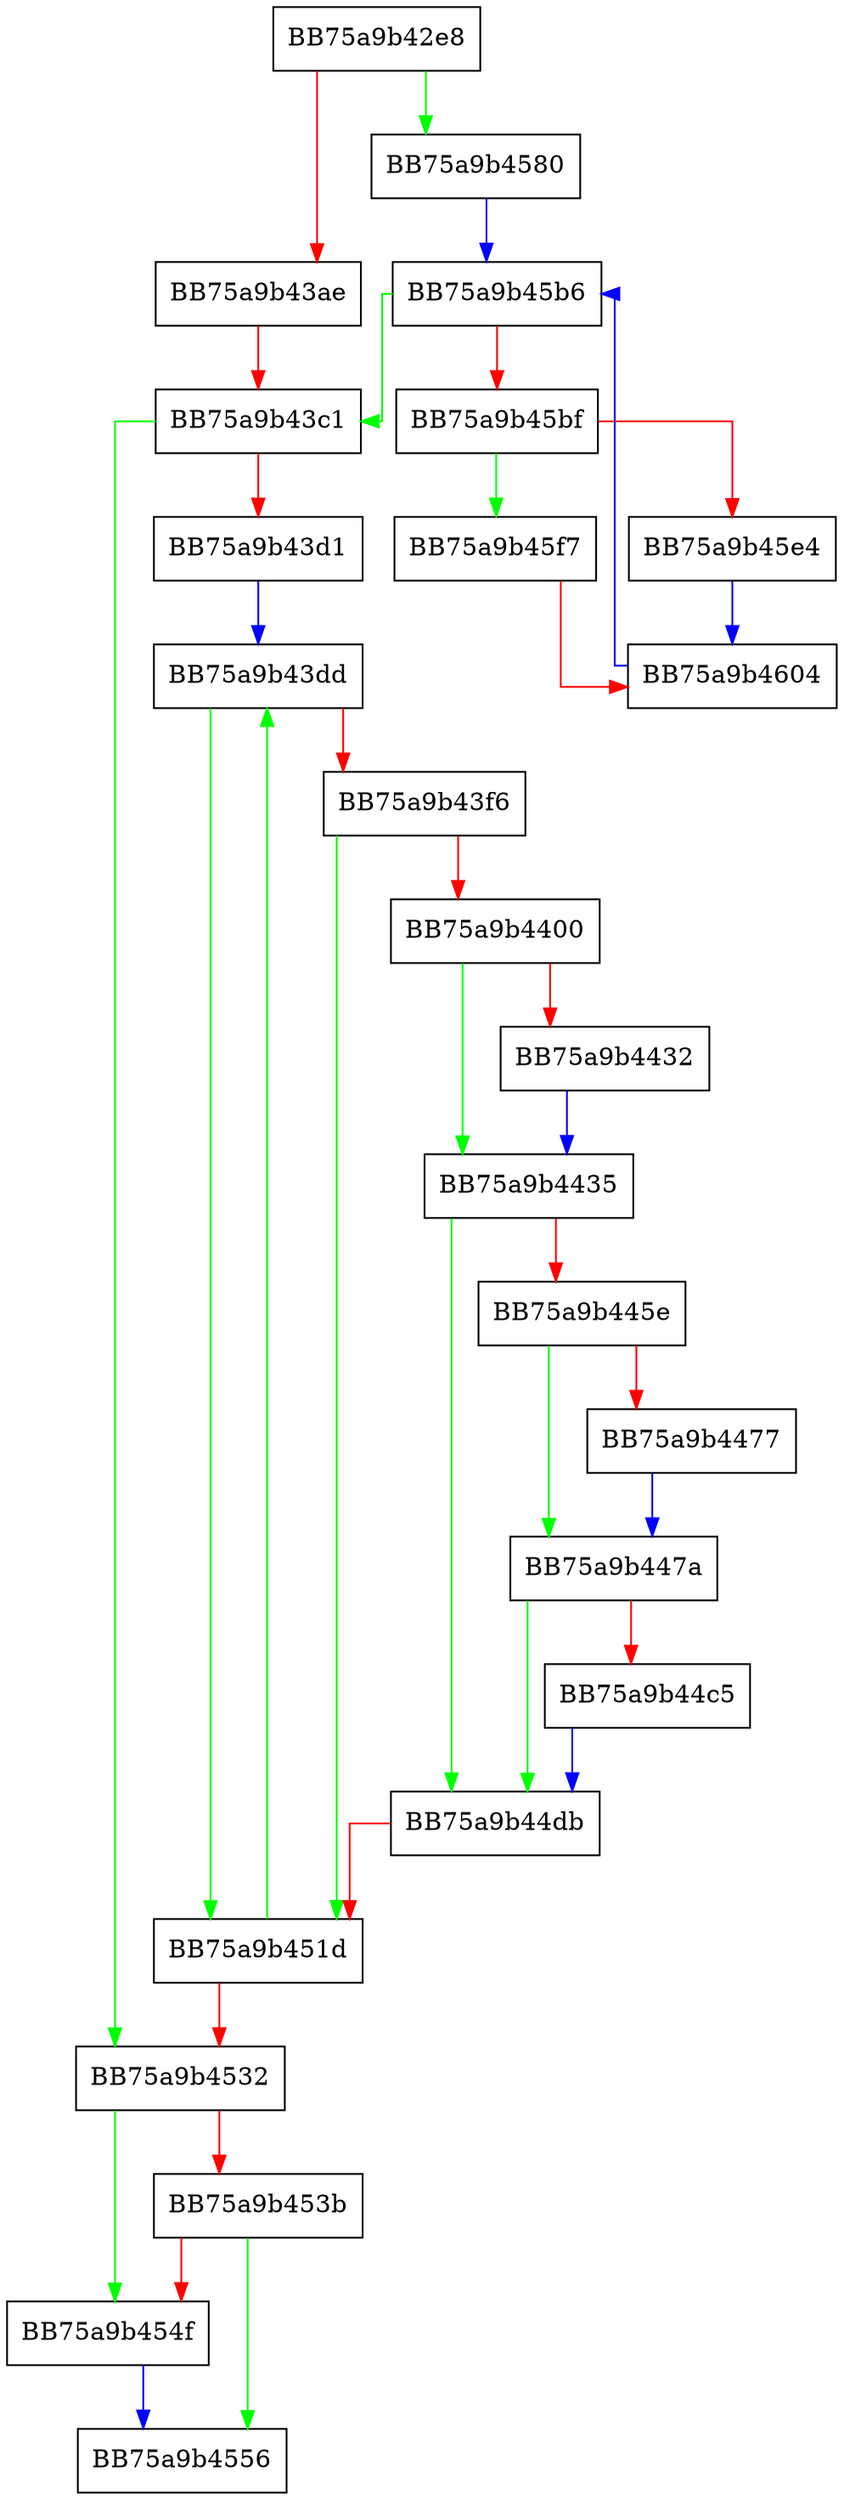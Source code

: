 digraph init {
  node [shape="box"];
  graph [splines=ortho];
  BB75a9b42e8 -> BB75a9b4580 [color="green"];
  BB75a9b42e8 -> BB75a9b43ae [color="red"];
  BB75a9b43ae -> BB75a9b43c1 [color="red"];
  BB75a9b43c1 -> BB75a9b4532 [color="green"];
  BB75a9b43c1 -> BB75a9b43d1 [color="red"];
  BB75a9b43d1 -> BB75a9b43dd [color="blue"];
  BB75a9b43dd -> BB75a9b451d [color="green"];
  BB75a9b43dd -> BB75a9b43f6 [color="red"];
  BB75a9b43f6 -> BB75a9b451d [color="green"];
  BB75a9b43f6 -> BB75a9b4400 [color="red"];
  BB75a9b4400 -> BB75a9b4435 [color="green"];
  BB75a9b4400 -> BB75a9b4432 [color="red"];
  BB75a9b4432 -> BB75a9b4435 [color="blue"];
  BB75a9b4435 -> BB75a9b44db [color="green"];
  BB75a9b4435 -> BB75a9b445e [color="red"];
  BB75a9b445e -> BB75a9b447a [color="green"];
  BB75a9b445e -> BB75a9b4477 [color="red"];
  BB75a9b4477 -> BB75a9b447a [color="blue"];
  BB75a9b447a -> BB75a9b44db [color="green"];
  BB75a9b447a -> BB75a9b44c5 [color="red"];
  BB75a9b44c5 -> BB75a9b44db [color="blue"];
  BB75a9b44db -> BB75a9b451d [color="red"];
  BB75a9b451d -> BB75a9b43dd [color="green"];
  BB75a9b451d -> BB75a9b4532 [color="red"];
  BB75a9b4532 -> BB75a9b454f [color="green"];
  BB75a9b4532 -> BB75a9b453b [color="red"];
  BB75a9b453b -> BB75a9b4556 [color="green"];
  BB75a9b453b -> BB75a9b454f [color="red"];
  BB75a9b454f -> BB75a9b4556 [color="blue"];
  BB75a9b4580 -> BB75a9b45b6 [color="blue"];
  BB75a9b45b6 -> BB75a9b43c1 [color="green"];
  BB75a9b45b6 -> BB75a9b45bf [color="red"];
  BB75a9b45bf -> BB75a9b45f7 [color="green"];
  BB75a9b45bf -> BB75a9b45e4 [color="red"];
  BB75a9b45e4 -> BB75a9b4604 [color="blue"];
  BB75a9b45f7 -> BB75a9b4604 [color="red"];
  BB75a9b4604 -> BB75a9b45b6 [color="blue"];
}